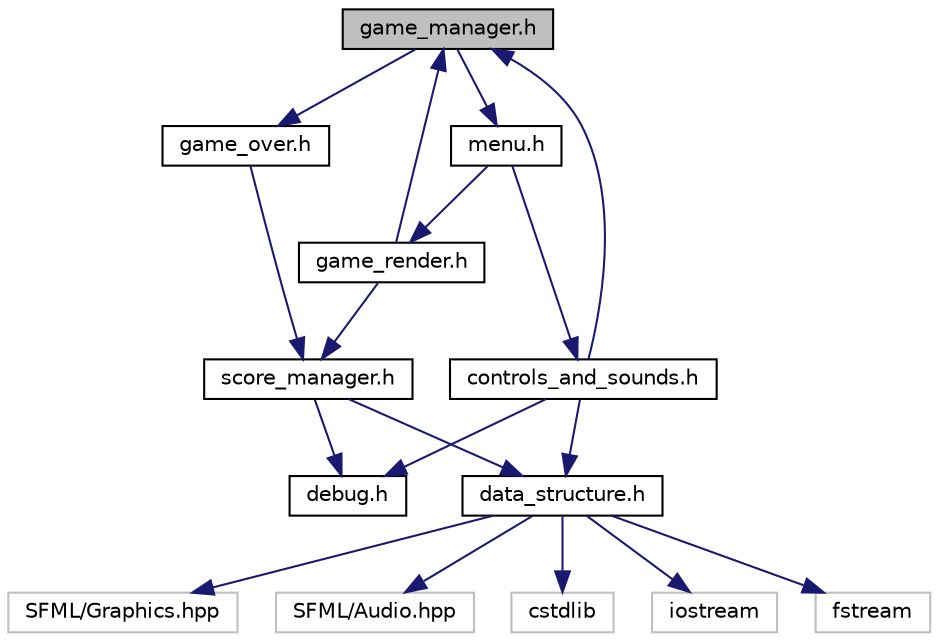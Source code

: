 digraph "game_manager.h"
{
  edge [fontname="Helvetica",fontsize="10",labelfontname="Helvetica",labelfontsize="10"];
  node [fontname="Helvetica",fontsize="10",shape=record];
  Node1 [label="game_manager.h",height=0.2,width=0.4,color="black", fillcolor="grey75", style="filled", fontcolor="black"];
  Node1 -> Node2 [color="midnightblue",fontsize="10",style="solid",fontname="Helvetica"];
  Node2 [label="menu.h",height=0.2,width=0.4,color="black", fillcolor="white", style="filled",URL="$menu_8h.html"];
  Node2 -> Node3 [color="midnightblue",fontsize="10",style="solid",fontname="Helvetica"];
  Node3 [label="game_render.h",height=0.2,width=0.4,color="black", fillcolor="white", style="filled",URL="$game__render_8h.html"];
  Node3 -> Node1 [color="midnightblue",fontsize="10",style="solid",fontname="Helvetica"];
  Node3 -> Node4 [color="midnightblue",fontsize="10",style="solid",fontname="Helvetica"];
  Node4 [label="score_manager.h",height=0.2,width=0.4,color="black", fillcolor="white", style="filled",URL="$score__manager_8h.html"];
  Node4 -> Node5 [color="midnightblue",fontsize="10",style="solid",fontname="Helvetica"];
  Node5 [label="debug.h",height=0.2,width=0.4,color="black", fillcolor="white", style="filled",URL="$debug_8h.html"];
  Node4 -> Node6 [color="midnightblue",fontsize="10",style="solid",fontname="Helvetica"];
  Node6 [label="data_structure.h",height=0.2,width=0.4,color="black", fillcolor="white", style="filled",URL="$data__structure_8h.html"];
  Node6 -> Node7 [color="midnightblue",fontsize="10",style="solid",fontname="Helvetica"];
  Node7 [label="SFML/Graphics.hpp",height=0.2,width=0.4,color="grey75", fillcolor="white", style="filled"];
  Node6 -> Node8 [color="midnightblue",fontsize="10",style="solid",fontname="Helvetica"];
  Node8 [label="SFML/Audio.hpp",height=0.2,width=0.4,color="grey75", fillcolor="white", style="filled"];
  Node6 -> Node9 [color="midnightblue",fontsize="10",style="solid",fontname="Helvetica"];
  Node9 [label="cstdlib",height=0.2,width=0.4,color="grey75", fillcolor="white", style="filled"];
  Node6 -> Node10 [color="midnightblue",fontsize="10",style="solid",fontname="Helvetica"];
  Node10 [label="iostream",height=0.2,width=0.4,color="grey75", fillcolor="white", style="filled"];
  Node6 -> Node11 [color="midnightblue",fontsize="10",style="solid",fontname="Helvetica"];
  Node11 [label="fstream",height=0.2,width=0.4,color="grey75", fillcolor="white", style="filled"];
  Node2 -> Node12 [color="midnightblue",fontsize="10",style="solid",fontname="Helvetica"];
  Node12 [label="controls_and_sounds.h",height=0.2,width=0.4,color="black", fillcolor="white", style="filled",URL="$controls__and__sounds_8h.html"];
  Node12 -> Node5 [color="midnightblue",fontsize="10",style="solid",fontname="Helvetica"];
  Node12 -> Node6 [color="midnightblue",fontsize="10",style="solid",fontname="Helvetica"];
  Node12 -> Node1 [color="midnightblue",fontsize="10",style="solid",fontname="Helvetica"];
  Node1 -> Node13 [color="midnightblue",fontsize="10",style="solid",fontname="Helvetica"];
  Node13 [label="game_over.h",height=0.2,width=0.4,color="black", fillcolor="white", style="filled",URL="$game__over_8h.html"];
  Node13 -> Node4 [color="midnightblue",fontsize="10",style="solid",fontname="Helvetica"];
}
